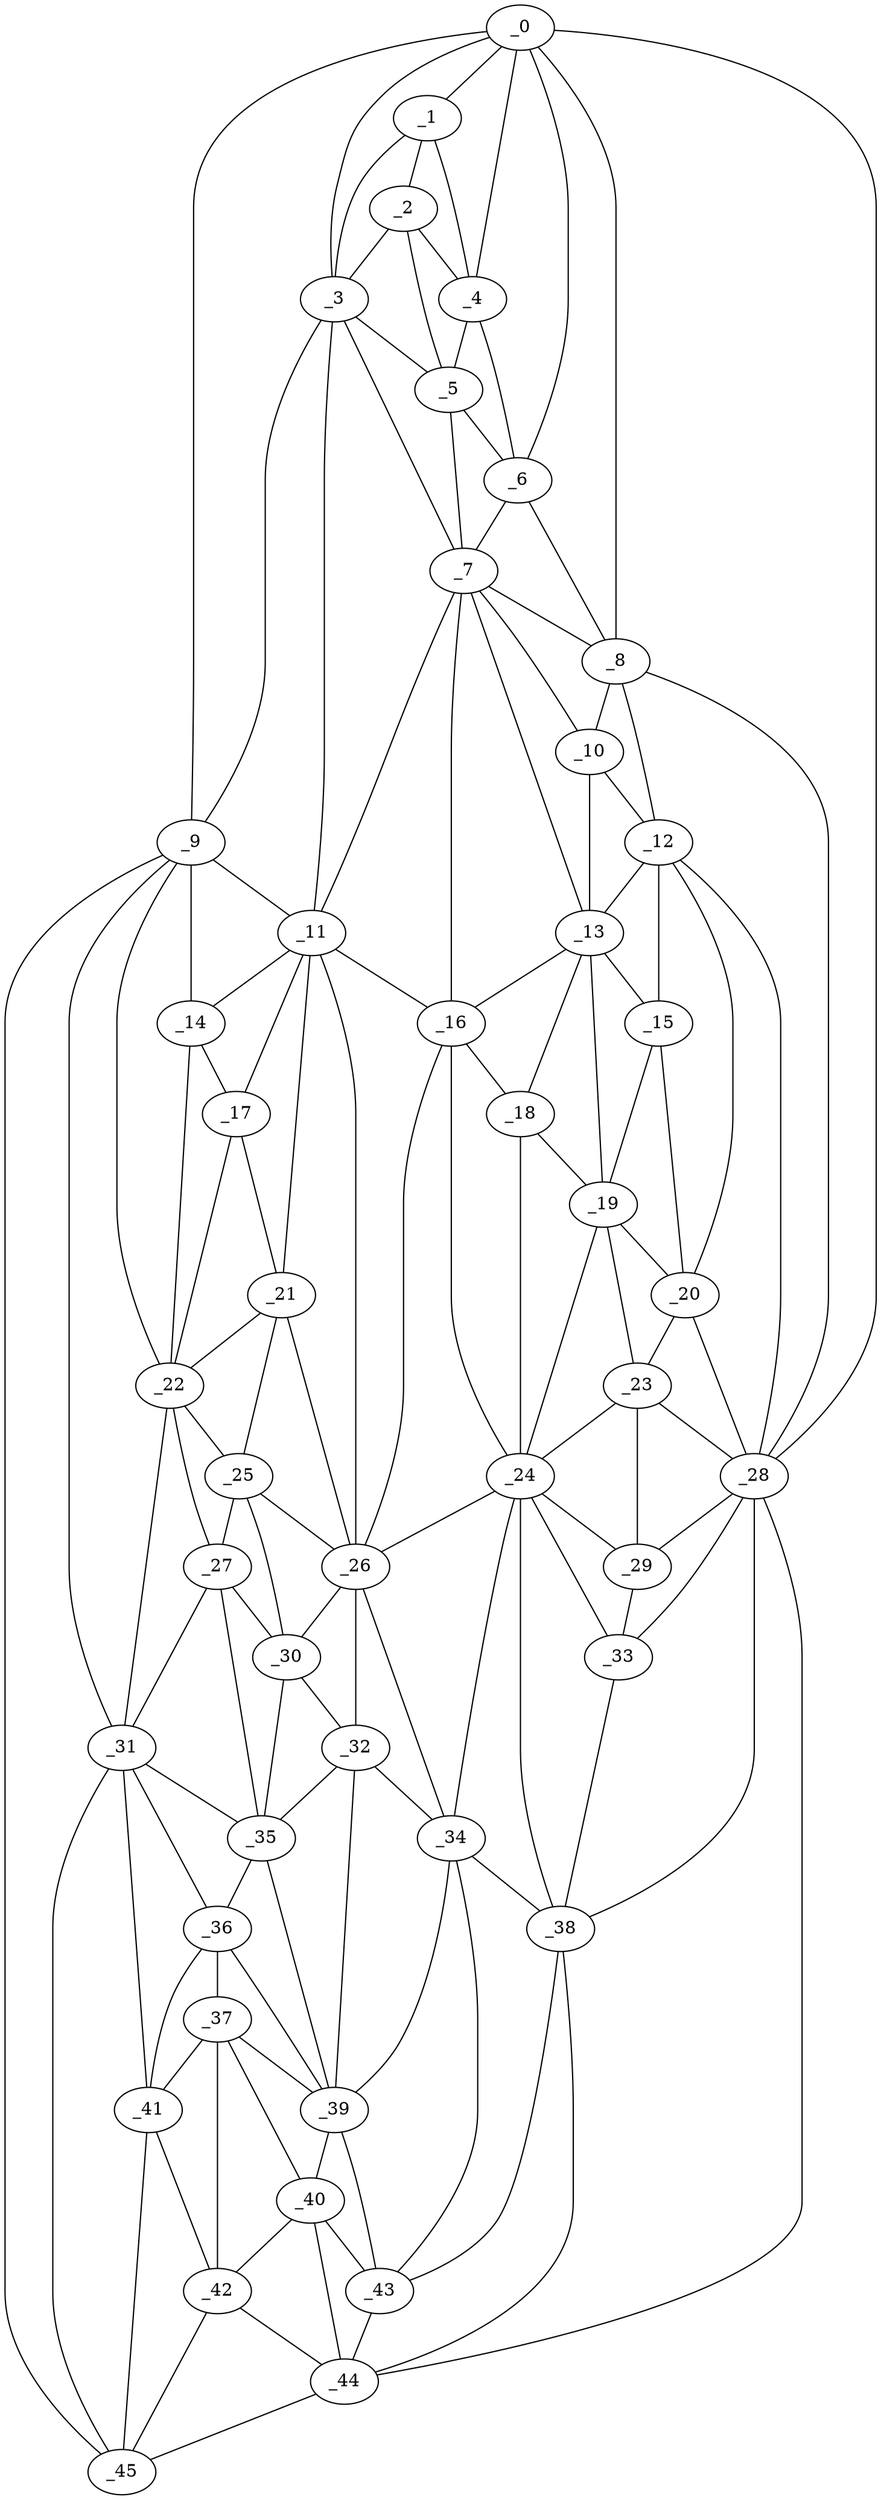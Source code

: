 graph "obj46__250.gxl" {
	_0	 [x=5,
		y=31];
	_1	 [x=15,
		y=37];
	_0 -- _1	 [valence=2];
	_3	 [x=23,
		y=52];
	_0 -- _3	 [valence=1];
	_4	 [x=26,
		y=35];
	_0 -- _4	 [valence=2];
	_6	 [x=31,
		y=34];
	_0 -- _6	 [valence=2];
	_8	 [x=41,
		y=32];
	_0 -- _8	 [valence=1];
	_9	 [x=42,
		y=107];
	_0 -- _9	 [valence=1];
	_28	 [x=80,
		y=23];
	_0 -- _28	 [valence=1];
	_2	 [x=23,
		y=39];
	_1 -- _2	 [valence=2];
	_1 -- _3	 [valence=2];
	_1 -- _4	 [valence=2];
	_2 -- _3	 [valence=2];
	_2 -- _4	 [valence=2];
	_5	 [x=30,
		y=38];
	_2 -- _5	 [valence=2];
	_3 -- _5	 [valence=2];
	_7	 [x=40,
		y=37];
	_3 -- _7	 [valence=1];
	_3 -- _9	 [valence=1];
	_11	 [x=48,
		y=67];
	_3 -- _11	 [valence=2];
	_4 -- _5	 [valence=2];
	_4 -- _6	 [valence=1];
	_5 -- _6	 [valence=1];
	_5 -- _7	 [valence=2];
	_6 -- _7	 [valence=2];
	_6 -- _8	 [valence=1];
	_7 -- _8	 [valence=2];
	_10	 [x=45,
		y=36];
	_7 -- _10	 [valence=1];
	_7 -- _11	 [valence=1];
	_13	 [x=56,
		y=42];
	_7 -- _13	 [valence=1];
	_16	 [x=59,
		y=51];
	_7 -- _16	 [valence=2];
	_8 -- _10	 [valence=2];
	_12	 [x=51,
		y=31];
	_8 -- _12	 [valence=2];
	_8 -- _28	 [valence=2];
	_9 -- _11	 [valence=2];
	_14	 [x=57,
		y=92];
	_9 -- _14	 [valence=1];
	_22	 [x=66,
		y=91];
	_9 -- _22	 [valence=2];
	_31	 [x=85,
		y=99];
	_9 -- _31	 [valence=1];
	_45	 [x=125,
		y=95];
	_9 -- _45	 [valence=1];
	_10 -- _12	 [valence=1];
	_10 -- _13	 [valence=2];
	_11 -- _14	 [valence=2];
	_11 -- _16	 [valence=2];
	_17	 [x=59,
		y=82];
	_11 -- _17	 [valence=2];
	_21	 [x=66,
		y=81];
	_11 -- _21	 [valence=2];
	_26	 [x=77,
		y=60];
	_11 -- _26	 [valence=1];
	_12 -- _13	 [valence=2];
	_15	 [x=59,
		y=31];
	_12 -- _15	 [valence=2];
	_20	 [x=64,
		y=30];
	_12 -- _20	 [valence=2];
	_12 -- _28	 [valence=1];
	_13 -- _15	 [valence=1];
	_13 -- _16	 [valence=2];
	_18	 [x=61,
		y=42];
	_13 -- _18	 [valence=1];
	_19	 [x=63,
		y=34];
	_13 -- _19	 [valence=2];
	_14 -- _17	 [valence=2];
	_14 -- _22	 [valence=1];
	_15 -- _19	 [valence=2];
	_15 -- _20	 [valence=1];
	_16 -- _18	 [valence=2];
	_24	 [x=74,
		y=47];
	_16 -- _24	 [valence=2];
	_16 -- _26	 [valence=2];
	_17 -- _21	 [valence=2];
	_17 -- _22	 [valence=2];
	_18 -- _19	 [valence=2];
	_18 -- _24	 [valence=1];
	_19 -- _20	 [valence=2];
	_23	 [x=73,
		y=29];
	_19 -- _23	 [valence=2];
	_19 -- _24	 [valence=2];
	_20 -- _23	 [valence=2];
	_20 -- _28	 [valence=2];
	_21 -- _22	 [valence=1];
	_25	 [x=74,
		y=80];
	_21 -- _25	 [valence=2];
	_21 -- _26	 [valence=2];
	_22 -- _25	 [valence=1];
	_27	 [x=77,
		y=90];
	_22 -- _27	 [valence=2];
	_22 -- _31	 [valence=2];
	_23 -- _24	 [valence=2];
	_23 -- _28	 [valence=1];
	_29	 [x=82,
		y=35];
	_23 -- _29	 [valence=2];
	_24 -- _26	 [valence=1];
	_24 -- _29	 [valence=2];
	_33	 [x=89,
		y=34];
	_24 -- _33	 [valence=2];
	_34	 [x=89,
		y=62];
	_24 -- _34	 [valence=2];
	_38	 [x=101,
		y=43];
	_24 -- _38	 [valence=1];
	_25 -- _26	 [valence=1];
	_25 -- _27	 [valence=1];
	_30	 [x=82,
		y=79];
	_25 -- _30	 [valence=2];
	_26 -- _30	 [valence=1];
	_32	 [x=86,
		y=78];
	_26 -- _32	 [valence=2];
	_26 -- _34	 [valence=2];
	_27 -- _30	 [valence=2];
	_27 -- _31	 [valence=1];
	_35	 [x=93,
		y=87];
	_27 -- _35	 [valence=1];
	_28 -- _29	 [valence=2];
	_28 -- _33	 [valence=2];
	_28 -- _38	 [valence=2];
	_44	 [x=125,
		y=64];
	_28 -- _44	 [valence=1];
	_29 -- _33	 [valence=2];
	_30 -- _32	 [valence=2];
	_30 -- _35	 [valence=2];
	_31 -- _35	 [valence=2];
	_36	 [x=97,
		y=87];
	_31 -- _36	 [valence=2];
	_41	 [x=105,
		y=91];
	_31 -- _41	 [valence=1];
	_31 -- _45	 [valence=2];
	_32 -- _34	 [valence=2];
	_32 -- _35	 [valence=1];
	_39	 [x=101,
		y=76];
	_32 -- _39	 [valence=2];
	_33 -- _38	 [valence=2];
	_34 -- _38	 [valence=2];
	_34 -- _39	 [valence=1];
	_43	 [x=111,
		y=60];
	_34 -- _43	 [valence=1];
	_35 -- _36	 [valence=2];
	_35 -- _39	 [valence=2];
	_37	 [x=100,
		y=87];
	_36 -- _37	 [valence=1];
	_36 -- _39	 [valence=2];
	_36 -- _41	 [valence=2];
	_37 -- _39	 [valence=1];
	_40	 [x=105,
		y=76];
	_37 -- _40	 [valence=2];
	_37 -- _41	 [valence=2];
	_42	 [x=110,
		y=90];
	_37 -- _42	 [valence=1];
	_38 -- _43	 [valence=2];
	_38 -- _44	 [valence=1];
	_39 -- _40	 [valence=1];
	_39 -- _43	 [valence=2];
	_40 -- _42	 [valence=2];
	_40 -- _43	 [valence=2];
	_40 -- _44	 [valence=2];
	_41 -- _42	 [valence=2];
	_41 -- _45	 [valence=2];
	_42 -- _44	 [valence=2];
	_42 -- _45	 [valence=2];
	_43 -- _44	 [valence=2];
	_44 -- _45	 [valence=1];
}
